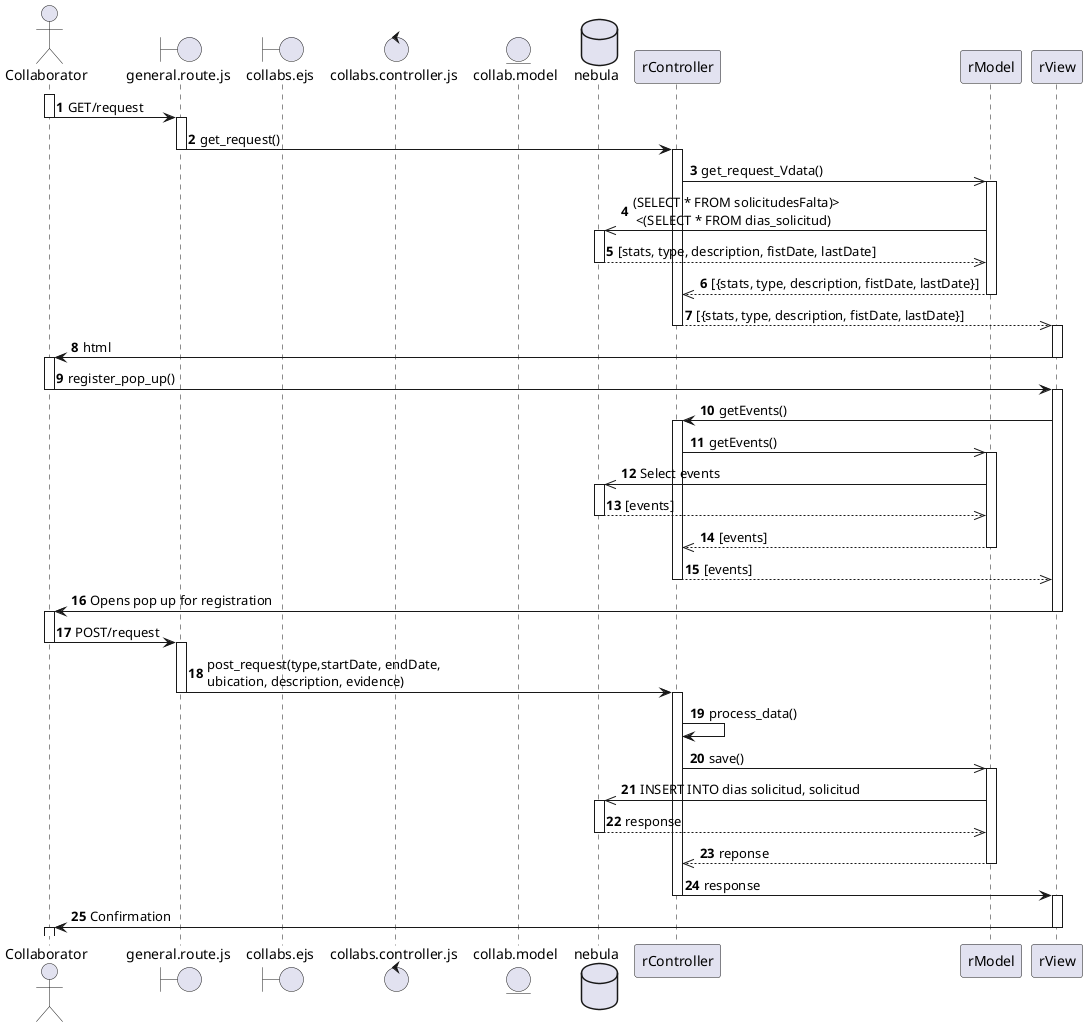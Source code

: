 @startuml Prueba
autonumber
actor Collaborator
boundary general.route.js as gRoutes
boundary collabs.ejs as collabView
control collabs.controller.js as collabController
entity collab.model as collabModel
database nebula as neb

activate Collaborator
Collaborator -> gRoutes : GET/request
deactivate Collaborator

activate gRoutes
gRoutes -> rController: get_request()
deactivate gRoutes

activate rController
rController ->> rModel: get_request_Vdata()

activate rModel
rModel ->> neb: (SELECT * FROM solicitudesFalta)>\n <(SELECT * FROM dias_solicitud)

activate neb
neb-->> rModel: [stats, type, description, fistDate, lastDate]
deactivate neb

rModel -->> rController: [{stats, type, description, fistDate, lastDate}]
deactivate rModel

rController -->> rView: [{stats, type, description, fistDate, lastDate}]
deactivate rController

activate rView
rView -> Collaborator: html
deactivate rView

activate Collaborator
Collaborator -> rView : register_pop_up()
deactivate Collaborator

activate rView
rView -> rController : getEvents()
activate rController
rController ->> rModel : getEvents()
activate rModel
rModel ->> neb : Select events
activate neb
neb -->> rModel : [events]
deactivate neb
rModel -->> rController : [events]
deactivate rModel
rController -->> rView : [events]
deactivate rController

rView -> Collaborator : Opens pop up for registration
deactivate rView

activate Collaborator
Collaborator -> gRoutes :POST/request
deactivate Collaborator


activate gRoutes
gRoutes -> rController : post_request(type,startDate, endDate, \nubication, description, evidence)
deactivate gRoutes

' Pre-procesa información antes de guardarla en db
' De rango a dias específicos que se guardan en db

activate rController
rController -> rController: process_data()

' ES LO SUFICIENTEMENTE IMPORTANTE COMO PARA PONERLA?
' rView -> rview : verify_data()

rController ->> rModel: save()

activate rModel
rModel ->> neb : INSERT INTO dias solicitud, solicitud
activate neb
neb -->> rModel : response
deactivate neb
rModel -->> rController : reponse
deactivate rModel
rController -> rView : response
deactivate rController
activate rView 
rView -> Collaborator : Confirmation
deactivate rView
activate Collaborator





@enduml